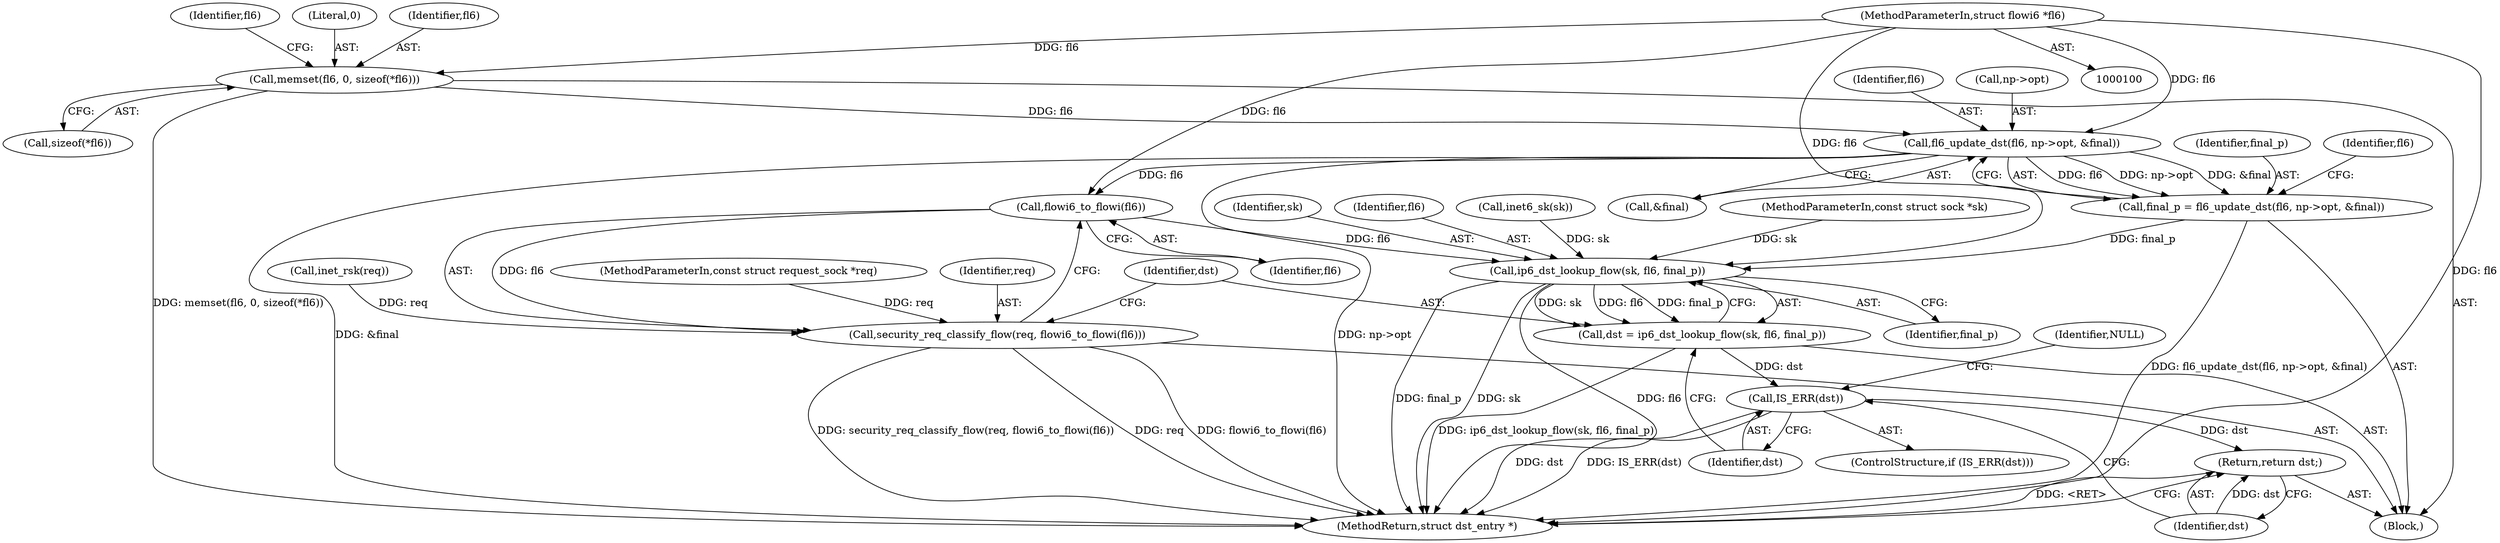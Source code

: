 digraph "1_linux_45f6fad84cc305103b28d73482b344d7f5b76f39_7@API" {
"1000139" [label="(Call,fl6_update_dst(fl6, np->opt, &final))"];
"1000119" [label="(Call,memset(fl6, 0, sizeof(*fl6)))"];
"1000102" [label="(MethodParameterIn,struct flowi6 *fl6)"];
"1000137" [label="(Call,final_p = fl6_update_dst(fl6, np->opt, &final))"];
"1000188" [label="(Call,ip6_dst_lookup_flow(sk, fl6, final_p))"];
"1000186" [label="(Call,dst = ip6_dst_lookup_flow(sk, fl6, final_p))"];
"1000193" [label="(Call,IS_ERR(dst))"];
"1000197" [label="(Return,return dst;)"];
"1000184" [label="(Call,flowi6_to_flowi(fl6))"];
"1000182" [label="(Call,security_req_classify_flow(req, flowi6_to_flowi(fl6)))"];
"1000114" [label="(Call,inet6_sk(sk))"];
"1000137" [label="(Call,final_p = fl6_update_dst(fl6, np->opt, &final))"];
"1000186" [label="(Call,dst = ip6_dst_lookup_flow(sk, fl6, final_p))"];
"1000148" [label="(Identifier,fl6)"];
"1000184" [label="(Call,flowi6_to_flowi(fl6))"];
"1000193" [label="(Call,IS_ERR(dst))"];
"1000199" [label="(MethodReturn,struct dst_entry *)"];
"1000120" [label="(Identifier,fl6)"];
"1000127" [label="(Identifier,fl6)"];
"1000144" [label="(Call,&final)"];
"1000101" [label="(MethodParameterIn,const struct sock *sk)"];
"1000196" [label="(Identifier,NULL)"];
"1000188" [label="(Call,ip6_dst_lookup_flow(sk, fl6, final_p))"];
"1000191" [label="(Identifier,final_p)"];
"1000189" [label="(Identifier,sk)"];
"1000187" [label="(Identifier,dst)"];
"1000198" [label="(Identifier,dst)"];
"1000103" [label="(MethodParameterIn,const struct request_sock *req)"];
"1000185" [label="(Identifier,fl6)"];
"1000194" [label="(Identifier,dst)"];
"1000192" [label="(ControlStructure,if (IS_ERR(dst)))"];
"1000140" [label="(Identifier,fl6)"];
"1000141" [label="(Call,np->opt)"];
"1000197" [label="(Return,return dst;)"];
"1000182" [label="(Call,security_req_classify_flow(req, flowi6_to_flowi(fl6)))"];
"1000139" [label="(Call,fl6_update_dst(fl6, np->opt, &final))"];
"1000121" [label="(Literal,0)"];
"1000119" [label="(Call,memset(fl6, 0, sizeof(*fl6)))"];
"1000190" [label="(Identifier,fl6)"];
"1000183" [label="(Identifier,req)"];
"1000122" [label="(Call,sizeof(*fl6))"];
"1000138" [label="(Identifier,final_p)"];
"1000105" [label="(Block,)"];
"1000109" [label="(Call,inet_rsk(req))"];
"1000102" [label="(MethodParameterIn,struct flowi6 *fl6)"];
"1000139" -> "1000137"  [label="AST: "];
"1000139" -> "1000144"  [label="CFG: "];
"1000140" -> "1000139"  [label="AST: "];
"1000141" -> "1000139"  [label="AST: "];
"1000144" -> "1000139"  [label="AST: "];
"1000137" -> "1000139"  [label="CFG: "];
"1000139" -> "1000199"  [label="DDG: np->opt"];
"1000139" -> "1000199"  [label="DDG: &final"];
"1000139" -> "1000137"  [label="DDG: fl6"];
"1000139" -> "1000137"  [label="DDG: np->opt"];
"1000139" -> "1000137"  [label="DDG: &final"];
"1000119" -> "1000139"  [label="DDG: fl6"];
"1000102" -> "1000139"  [label="DDG: fl6"];
"1000139" -> "1000184"  [label="DDG: fl6"];
"1000119" -> "1000105"  [label="AST: "];
"1000119" -> "1000122"  [label="CFG: "];
"1000120" -> "1000119"  [label="AST: "];
"1000121" -> "1000119"  [label="AST: "];
"1000122" -> "1000119"  [label="AST: "];
"1000127" -> "1000119"  [label="CFG: "];
"1000119" -> "1000199"  [label="DDG: memset(fl6, 0, sizeof(*fl6))"];
"1000102" -> "1000119"  [label="DDG: fl6"];
"1000102" -> "1000100"  [label="AST: "];
"1000102" -> "1000199"  [label="DDG: fl6"];
"1000102" -> "1000184"  [label="DDG: fl6"];
"1000102" -> "1000188"  [label="DDG: fl6"];
"1000137" -> "1000105"  [label="AST: "];
"1000138" -> "1000137"  [label="AST: "];
"1000148" -> "1000137"  [label="CFG: "];
"1000137" -> "1000199"  [label="DDG: fl6_update_dst(fl6, np->opt, &final)"];
"1000137" -> "1000188"  [label="DDG: final_p"];
"1000188" -> "1000186"  [label="AST: "];
"1000188" -> "1000191"  [label="CFG: "];
"1000189" -> "1000188"  [label="AST: "];
"1000190" -> "1000188"  [label="AST: "];
"1000191" -> "1000188"  [label="AST: "];
"1000186" -> "1000188"  [label="CFG: "];
"1000188" -> "1000199"  [label="DDG: fl6"];
"1000188" -> "1000199"  [label="DDG: final_p"];
"1000188" -> "1000199"  [label="DDG: sk"];
"1000188" -> "1000186"  [label="DDG: sk"];
"1000188" -> "1000186"  [label="DDG: fl6"];
"1000188" -> "1000186"  [label="DDG: final_p"];
"1000114" -> "1000188"  [label="DDG: sk"];
"1000101" -> "1000188"  [label="DDG: sk"];
"1000184" -> "1000188"  [label="DDG: fl6"];
"1000186" -> "1000105"  [label="AST: "];
"1000187" -> "1000186"  [label="AST: "];
"1000194" -> "1000186"  [label="CFG: "];
"1000186" -> "1000199"  [label="DDG: ip6_dst_lookup_flow(sk, fl6, final_p)"];
"1000186" -> "1000193"  [label="DDG: dst"];
"1000193" -> "1000192"  [label="AST: "];
"1000193" -> "1000194"  [label="CFG: "];
"1000194" -> "1000193"  [label="AST: "];
"1000196" -> "1000193"  [label="CFG: "];
"1000198" -> "1000193"  [label="CFG: "];
"1000193" -> "1000199"  [label="DDG: dst"];
"1000193" -> "1000199"  [label="DDG: IS_ERR(dst)"];
"1000193" -> "1000197"  [label="DDG: dst"];
"1000197" -> "1000105"  [label="AST: "];
"1000197" -> "1000198"  [label="CFG: "];
"1000198" -> "1000197"  [label="AST: "];
"1000199" -> "1000197"  [label="CFG: "];
"1000197" -> "1000199"  [label="DDG: <RET>"];
"1000198" -> "1000197"  [label="DDG: dst"];
"1000184" -> "1000182"  [label="AST: "];
"1000184" -> "1000185"  [label="CFG: "];
"1000185" -> "1000184"  [label="AST: "];
"1000182" -> "1000184"  [label="CFG: "];
"1000184" -> "1000182"  [label="DDG: fl6"];
"1000182" -> "1000105"  [label="AST: "];
"1000183" -> "1000182"  [label="AST: "];
"1000187" -> "1000182"  [label="CFG: "];
"1000182" -> "1000199"  [label="DDG: flowi6_to_flowi(fl6)"];
"1000182" -> "1000199"  [label="DDG: security_req_classify_flow(req, flowi6_to_flowi(fl6))"];
"1000182" -> "1000199"  [label="DDG: req"];
"1000109" -> "1000182"  [label="DDG: req"];
"1000103" -> "1000182"  [label="DDG: req"];
}
